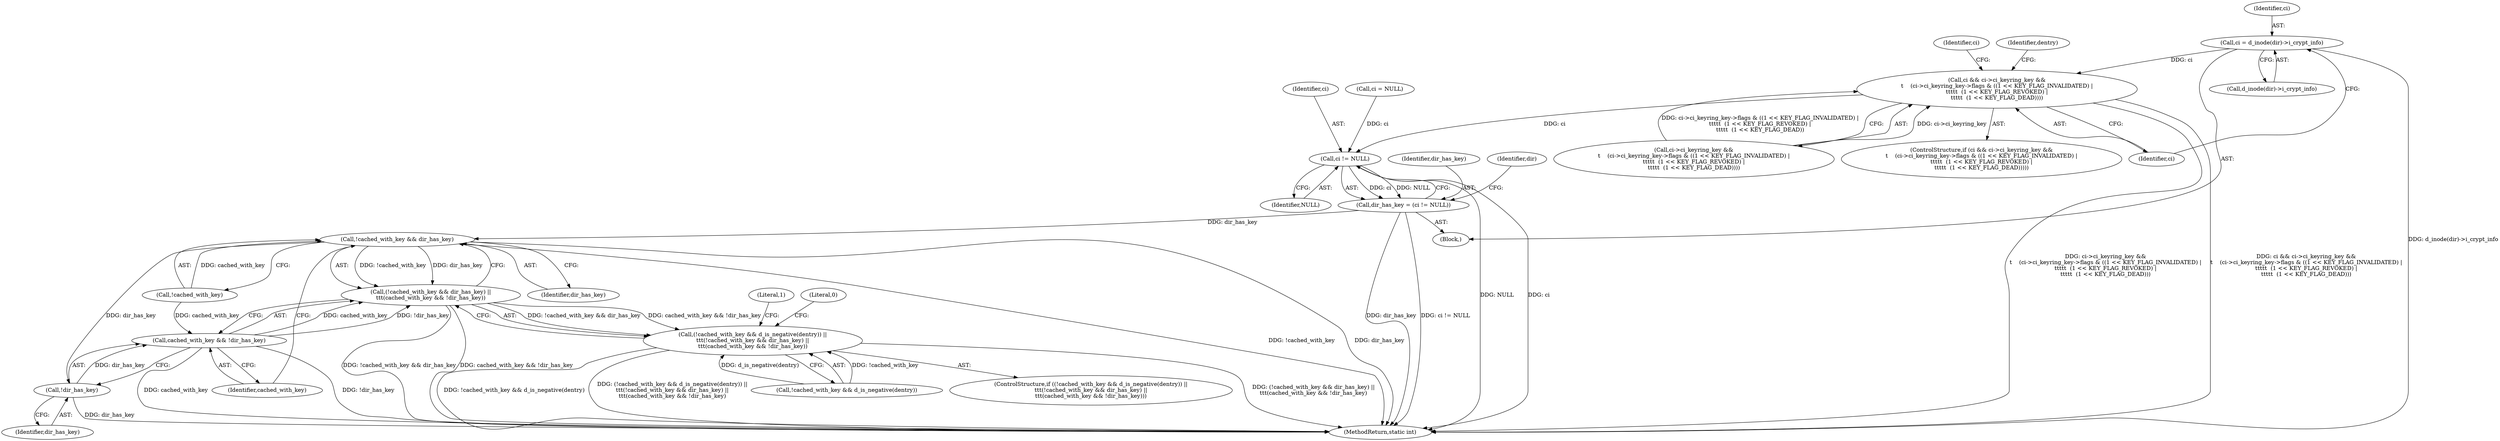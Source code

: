 digraph "0_linux_1b53cf9815bb4744958d41f3795d5d5a1d365e2d@pointer" {
"1000131" [label="(Call,ci = d_inode(dir)->i_crypt_info)"];
"1000138" [label="(Call,ci && ci->ci_keyring_key &&\n\t    (ci->ci_keyring_key->flags & ((1 << KEY_FLAG_INVALIDATED) |\n\t\t\t\t\t  (1 << KEY_FLAG_REVOKED) |\n\t\t\t\t\t  (1 << KEY_FLAG_DEAD))))"];
"1000183" [label="(Call,ci != NULL)"];
"1000181" [label="(Call,dir_has_key = (ci != NULL))"];
"1000196" [label="(Call,!cached_with_key && dir_has_key)"];
"1000195" [label="(Call,(!cached_with_key && dir_has_key) ||\n\t\t\t(cached_with_key && !dir_has_key))"];
"1000189" [label="(Call,(!cached_with_key && d_is_negative(dentry)) ||\n\t\t\t(!cached_with_key && dir_has_key) ||\n\t\t\t(cached_with_key && !dir_has_key))"];
"1000202" [label="(Call,!dir_has_key)"];
"1000200" [label="(Call,cached_with_key && !dir_has_key)"];
"1000137" [label="(ControlStructure,if (ci && ci->ci_keyring_key &&\n\t    (ci->ci_keyring_key->flags & ((1 << KEY_FLAG_INVALIDATED) |\n\t\t\t\t\t  (1 << KEY_FLAG_REVOKED) |\n\t\t\t\t\t  (1 << KEY_FLAG_DEAD)))))"];
"1000201" [label="(Identifier,cached_with_key)"];
"1000162" [label="(Identifier,ci)"];
"1000167" [label="(Identifier,dentry)"];
"1000202" [label="(Call,!dir_has_key)"];
"1000184" [label="(Identifier,ci)"];
"1000208" [label="(MethodReturn,static int)"];
"1000197" [label="(Call,!cached_with_key)"];
"1000189" [label="(Call,(!cached_with_key && d_is_negative(dentry)) ||\n\t\t\t(!cached_with_key && dir_has_key) ||\n\t\t\t(cached_with_key && !dir_has_key))"];
"1000195" [label="(Call,(!cached_with_key && dir_has_key) ||\n\t\t\t(cached_with_key && !dir_has_key))"];
"1000139" [label="(Identifier,ci)"];
"1000105" [label="(Block,)"];
"1000182" [label="(Identifier,dir_has_key)"];
"1000161" [label="(Call,ci = NULL)"];
"1000190" [label="(Call,!cached_with_key && d_is_negative(dentry))"];
"1000131" [label="(Call,ci = d_inode(dir)->i_crypt_info)"];
"1000132" [label="(Identifier,ci)"];
"1000188" [label="(ControlStructure,if ((!cached_with_key && d_is_negative(dentry)) ||\n\t\t\t(!cached_with_key && dir_has_key) ||\n\t\t\t(cached_with_key && !dir_has_key)))"];
"1000187" [label="(Identifier,dir)"];
"1000200" [label="(Call,cached_with_key && !dir_has_key)"];
"1000183" [label="(Call,ci != NULL)"];
"1000133" [label="(Call,d_inode(dir)->i_crypt_info)"];
"1000138" [label="(Call,ci && ci->ci_keyring_key &&\n\t    (ci->ci_keyring_key->flags & ((1 << KEY_FLAG_INVALIDATED) |\n\t\t\t\t\t  (1 << KEY_FLAG_REVOKED) |\n\t\t\t\t\t  (1 << KEY_FLAG_DEAD))))"];
"1000199" [label="(Identifier,dir_has_key)"];
"1000140" [label="(Call,ci->ci_keyring_key &&\n\t    (ci->ci_keyring_key->flags & ((1 << KEY_FLAG_INVALIDATED) |\n\t\t\t\t\t  (1 << KEY_FLAG_REVOKED) |\n\t\t\t\t\t  (1 << KEY_FLAG_DEAD))))"];
"1000205" [label="(Literal,0)"];
"1000203" [label="(Identifier,dir_has_key)"];
"1000196" [label="(Call,!cached_with_key && dir_has_key)"];
"1000181" [label="(Call,dir_has_key = (ci != NULL))"];
"1000207" [label="(Literal,1)"];
"1000185" [label="(Identifier,NULL)"];
"1000131" -> "1000105"  [label="AST: "];
"1000131" -> "1000133"  [label="CFG: "];
"1000132" -> "1000131"  [label="AST: "];
"1000133" -> "1000131"  [label="AST: "];
"1000139" -> "1000131"  [label="CFG: "];
"1000131" -> "1000208"  [label="DDG: d_inode(dir)->i_crypt_info"];
"1000131" -> "1000138"  [label="DDG: ci"];
"1000138" -> "1000137"  [label="AST: "];
"1000138" -> "1000139"  [label="CFG: "];
"1000138" -> "1000140"  [label="CFG: "];
"1000139" -> "1000138"  [label="AST: "];
"1000140" -> "1000138"  [label="AST: "];
"1000162" -> "1000138"  [label="CFG: "];
"1000167" -> "1000138"  [label="CFG: "];
"1000138" -> "1000208"  [label="DDG: ci->ci_keyring_key &&\n\t    (ci->ci_keyring_key->flags & ((1 << KEY_FLAG_INVALIDATED) |\n\t\t\t\t\t  (1 << KEY_FLAG_REVOKED) |\n\t\t\t\t\t  (1 << KEY_FLAG_DEAD)))"];
"1000138" -> "1000208"  [label="DDG: ci && ci->ci_keyring_key &&\n\t    (ci->ci_keyring_key->flags & ((1 << KEY_FLAG_INVALIDATED) |\n\t\t\t\t\t  (1 << KEY_FLAG_REVOKED) |\n\t\t\t\t\t  (1 << KEY_FLAG_DEAD)))"];
"1000140" -> "1000138"  [label="DDG: ci->ci_keyring_key"];
"1000140" -> "1000138"  [label="DDG: ci->ci_keyring_key->flags & ((1 << KEY_FLAG_INVALIDATED) |\n\t\t\t\t\t  (1 << KEY_FLAG_REVOKED) |\n\t\t\t\t\t  (1 << KEY_FLAG_DEAD))"];
"1000138" -> "1000183"  [label="DDG: ci"];
"1000183" -> "1000181"  [label="AST: "];
"1000183" -> "1000185"  [label="CFG: "];
"1000184" -> "1000183"  [label="AST: "];
"1000185" -> "1000183"  [label="AST: "];
"1000181" -> "1000183"  [label="CFG: "];
"1000183" -> "1000208"  [label="DDG: NULL"];
"1000183" -> "1000208"  [label="DDG: ci"];
"1000183" -> "1000181"  [label="DDG: ci"];
"1000183" -> "1000181"  [label="DDG: NULL"];
"1000161" -> "1000183"  [label="DDG: ci"];
"1000181" -> "1000105"  [label="AST: "];
"1000182" -> "1000181"  [label="AST: "];
"1000187" -> "1000181"  [label="CFG: "];
"1000181" -> "1000208"  [label="DDG: dir_has_key"];
"1000181" -> "1000208"  [label="DDG: ci != NULL"];
"1000181" -> "1000196"  [label="DDG: dir_has_key"];
"1000196" -> "1000195"  [label="AST: "];
"1000196" -> "1000197"  [label="CFG: "];
"1000196" -> "1000199"  [label="CFG: "];
"1000197" -> "1000196"  [label="AST: "];
"1000199" -> "1000196"  [label="AST: "];
"1000201" -> "1000196"  [label="CFG: "];
"1000195" -> "1000196"  [label="CFG: "];
"1000196" -> "1000208"  [label="DDG: !cached_with_key"];
"1000196" -> "1000208"  [label="DDG: dir_has_key"];
"1000196" -> "1000195"  [label="DDG: !cached_with_key"];
"1000196" -> "1000195"  [label="DDG: dir_has_key"];
"1000197" -> "1000196"  [label="DDG: cached_with_key"];
"1000196" -> "1000202"  [label="DDG: dir_has_key"];
"1000195" -> "1000189"  [label="AST: "];
"1000195" -> "1000200"  [label="CFG: "];
"1000200" -> "1000195"  [label="AST: "];
"1000189" -> "1000195"  [label="CFG: "];
"1000195" -> "1000208"  [label="DDG: !cached_with_key && dir_has_key"];
"1000195" -> "1000208"  [label="DDG: cached_with_key && !dir_has_key"];
"1000195" -> "1000189"  [label="DDG: !cached_with_key && dir_has_key"];
"1000195" -> "1000189"  [label="DDG: cached_with_key && !dir_has_key"];
"1000200" -> "1000195"  [label="DDG: cached_with_key"];
"1000200" -> "1000195"  [label="DDG: !dir_has_key"];
"1000189" -> "1000188"  [label="AST: "];
"1000189" -> "1000190"  [label="CFG: "];
"1000190" -> "1000189"  [label="AST: "];
"1000205" -> "1000189"  [label="CFG: "];
"1000207" -> "1000189"  [label="CFG: "];
"1000189" -> "1000208"  [label="DDG: !cached_with_key && d_is_negative(dentry)"];
"1000189" -> "1000208"  [label="DDG: (!cached_with_key && d_is_negative(dentry)) ||\n\t\t\t(!cached_with_key && dir_has_key) ||\n\t\t\t(cached_with_key && !dir_has_key)"];
"1000189" -> "1000208"  [label="DDG: (!cached_with_key && dir_has_key) ||\n\t\t\t(cached_with_key && !dir_has_key)"];
"1000190" -> "1000189"  [label="DDG: !cached_with_key"];
"1000190" -> "1000189"  [label="DDG: d_is_negative(dentry)"];
"1000202" -> "1000200"  [label="AST: "];
"1000202" -> "1000203"  [label="CFG: "];
"1000203" -> "1000202"  [label="AST: "];
"1000200" -> "1000202"  [label="CFG: "];
"1000202" -> "1000208"  [label="DDG: dir_has_key"];
"1000202" -> "1000200"  [label="DDG: dir_has_key"];
"1000200" -> "1000201"  [label="CFG: "];
"1000201" -> "1000200"  [label="AST: "];
"1000200" -> "1000208"  [label="DDG: cached_with_key"];
"1000200" -> "1000208"  [label="DDG: !dir_has_key"];
"1000197" -> "1000200"  [label="DDG: cached_with_key"];
}
